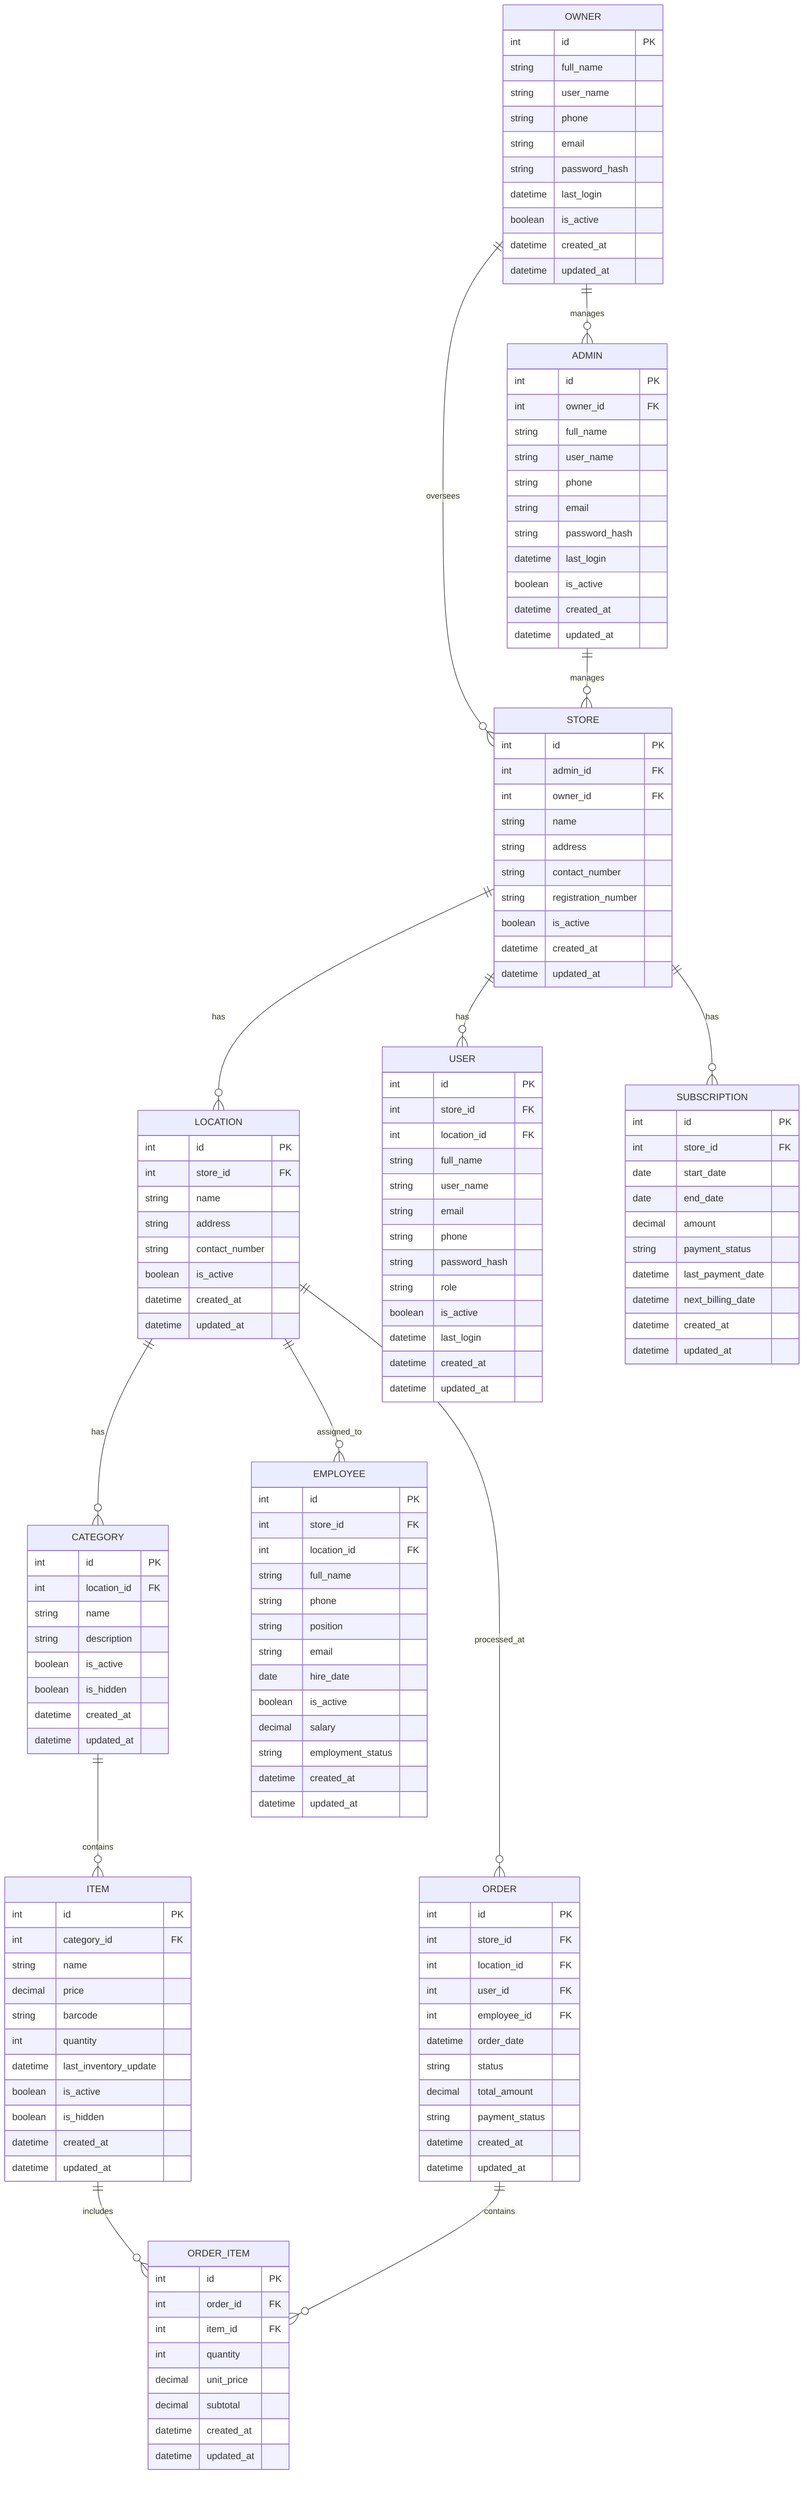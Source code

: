 erDiagram
    %% Owner Level
    OWNER ||--o{ ADMIN : manages
    OWNER ||--o{ STORE : oversees
    
    %% Core Business Structure
    STORE ||--o{ LOCATION : has
    STORE ||--o{ USER : has
    STORE ||--o{ SUBSCRIPTION : has
    ADMIN ||--o{ STORE : manages

    %% Location Relations
    LOCATION ||--o{ CATEGORY : has
    LOCATION ||--o{ ORDER : processed_at
    LOCATION ||--o{ EMPLOYEE : assigned_to

    %% Product Structure
    CATEGORY ||--o{ ITEM : contains
    ITEM ||--o{ ORDER_ITEM : includes
    
    %% Order Structure
    ORDER ||--o{ ORDER_ITEM : contains

    OWNER {
        int id PK
        string full_name
        string user_name
        string phone
        string email
        string password_hash
        datetime last_login
        boolean is_active
        datetime created_at
        datetime updated_at
    }

    ADMIN {
        int id PK
        int owner_id FK
        string full_name
        string user_name
        string phone
        string email
        string password_hash
        datetime last_login
        boolean is_active
        datetime created_at
        datetime updated_at
    }

    STORE {
        int id PK
        int admin_id FK
        int owner_id FK
        string name
        string address
        string contact_number
        string registration_number
        boolean is_active
        datetime created_at
        datetime updated_at
    }

    SUBSCRIPTION {
        int id PK
        int store_id FK
        date start_date
        date end_date
        decimal amount
        string payment_status
        datetime last_payment_date
        datetime next_billing_date
        datetime created_at
        datetime updated_at
    }

    USER {
        int id PK
        int store_id FK
        int location_id FK
        string full_name
        string user_name
        string email
        string phone
        string password_hash
        string role
        boolean is_active
        datetime last_login
        datetime created_at
        datetime updated_at
    }

    EMPLOYEE {
        int id PK
        int store_id FK
        int location_id FK
        string full_name
        string phone
        string position
        string email
        date hire_date
        boolean is_active
        decimal salary
        string employment_status
        datetime created_at
        datetime updated_at
    }

    LOCATION {
        int id PK
        int store_id FK
        string name
        string address
        string contact_number
        boolean is_active
        datetime created_at
        datetime updated_at
    }

    CATEGORY {
        int id PK
        int location_id FK
        string name
        string description
        boolean is_active
        boolean is_hidden
        datetime created_at
        datetime updated_at
    }

    ITEM {
        int id PK
        int category_id FK
        string name
        decimal price
        string barcode
        int quantity
        datetime last_inventory_update
        boolean is_active
        boolean is_hidden
        datetime created_at
        datetime updated_at
    }

    ORDER {
        int id PK
        int store_id FK
        int location_id FK
        int user_id FK
        int employee_id FK
        datetime order_date
        string status
        decimal total_amount
        string payment_status
        datetime created_at
        datetime updated_at
    }

    ORDER_ITEM {
        int id PK
        int order_id FK
        int item_id FK
        int quantity
        decimal unit_price
        decimal subtotal
        datetime created_at
        datetime updated_at
    }